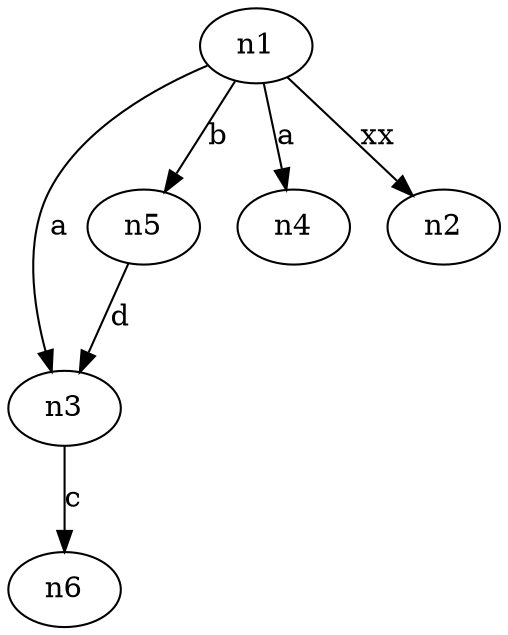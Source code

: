 digraph G {
n3->n6 [label="c"]
n5->n3 [label="d"]
n1->n5 [label="b"]
n1->n4 [label="a"]
n1->n3 [label="a"]
n1->n2 [label="xx"]
n1[label="n1"]
n2[label="n2"]
n3[label="n3"]
n4[label="n4"]
n5[label="n5"]
n6[label="n6"]
}
